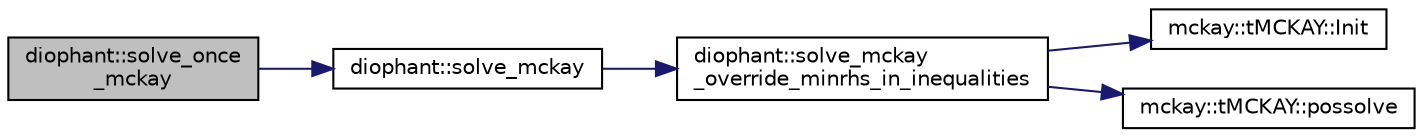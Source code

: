 digraph "diophant::solve_once_mckay"
{
  edge [fontname="Helvetica",fontsize="10",labelfontname="Helvetica",labelfontsize="10"];
  node [fontname="Helvetica",fontsize="10",shape=record];
  rankdir="LR";
  Node813 [label="diophant::solve_once\l_mckay",height=0.2,width=0.4,color="black", fillcolor="grey75", style="filled", fontcolor="black"];
  Node813 -> Node814 [color="midnightblue",fontsize="10",style="solid",fontname="Helvetica"];
  Node814 [label="diophant::solve_mckay",height=0.2,width=0.4,color="black", fillcolor="white", style="filled",URL="$d7/d9c/classdiophant.html#ac774ce59f7b84f44c6bddfe54407143b"];
  Node814 -> Node815 [color="midnightblue",fontsize="10",style="solid",fontname="Helvetica"];
  Node815 [label="diophant::solve_mckay\l_override_minrhs_in_inequalities",height=0.2,width=0.4,color="black", fillcolor="white", style="filled",URL="$d7/d9c/classdiophant.html#accde63853266e33e7835eee46eb00bb6"];
  Node815 -> Node816 [color="midnightblue",fontsize="10",style="solid",fontname="Helvetica"];
  Node816 [label="mckay::tMCKAY::Init",height=0.2,width=0.4,color="black", fillcolor="white", style="filled",URL="$d6/ddf/classmckay_1_1t_m_c_k_a_y.html#a04d009389cf387ded3ff067ff0f0588d"];
  Node815 -> Node817 [color="midnightblue",fontsize="10",style="solid",fontname="Helvetica"];
  Node817 [label="mckay::tMCKAY::possolve",height=0.2,width=0.4,color="black", fillcolor="white", style="filled",URL="$d6/ddf/classmckay_1_1t_m_c_k_a_y.html#a1791dc846f3d51ac42c1afdd9b944864"];
}
